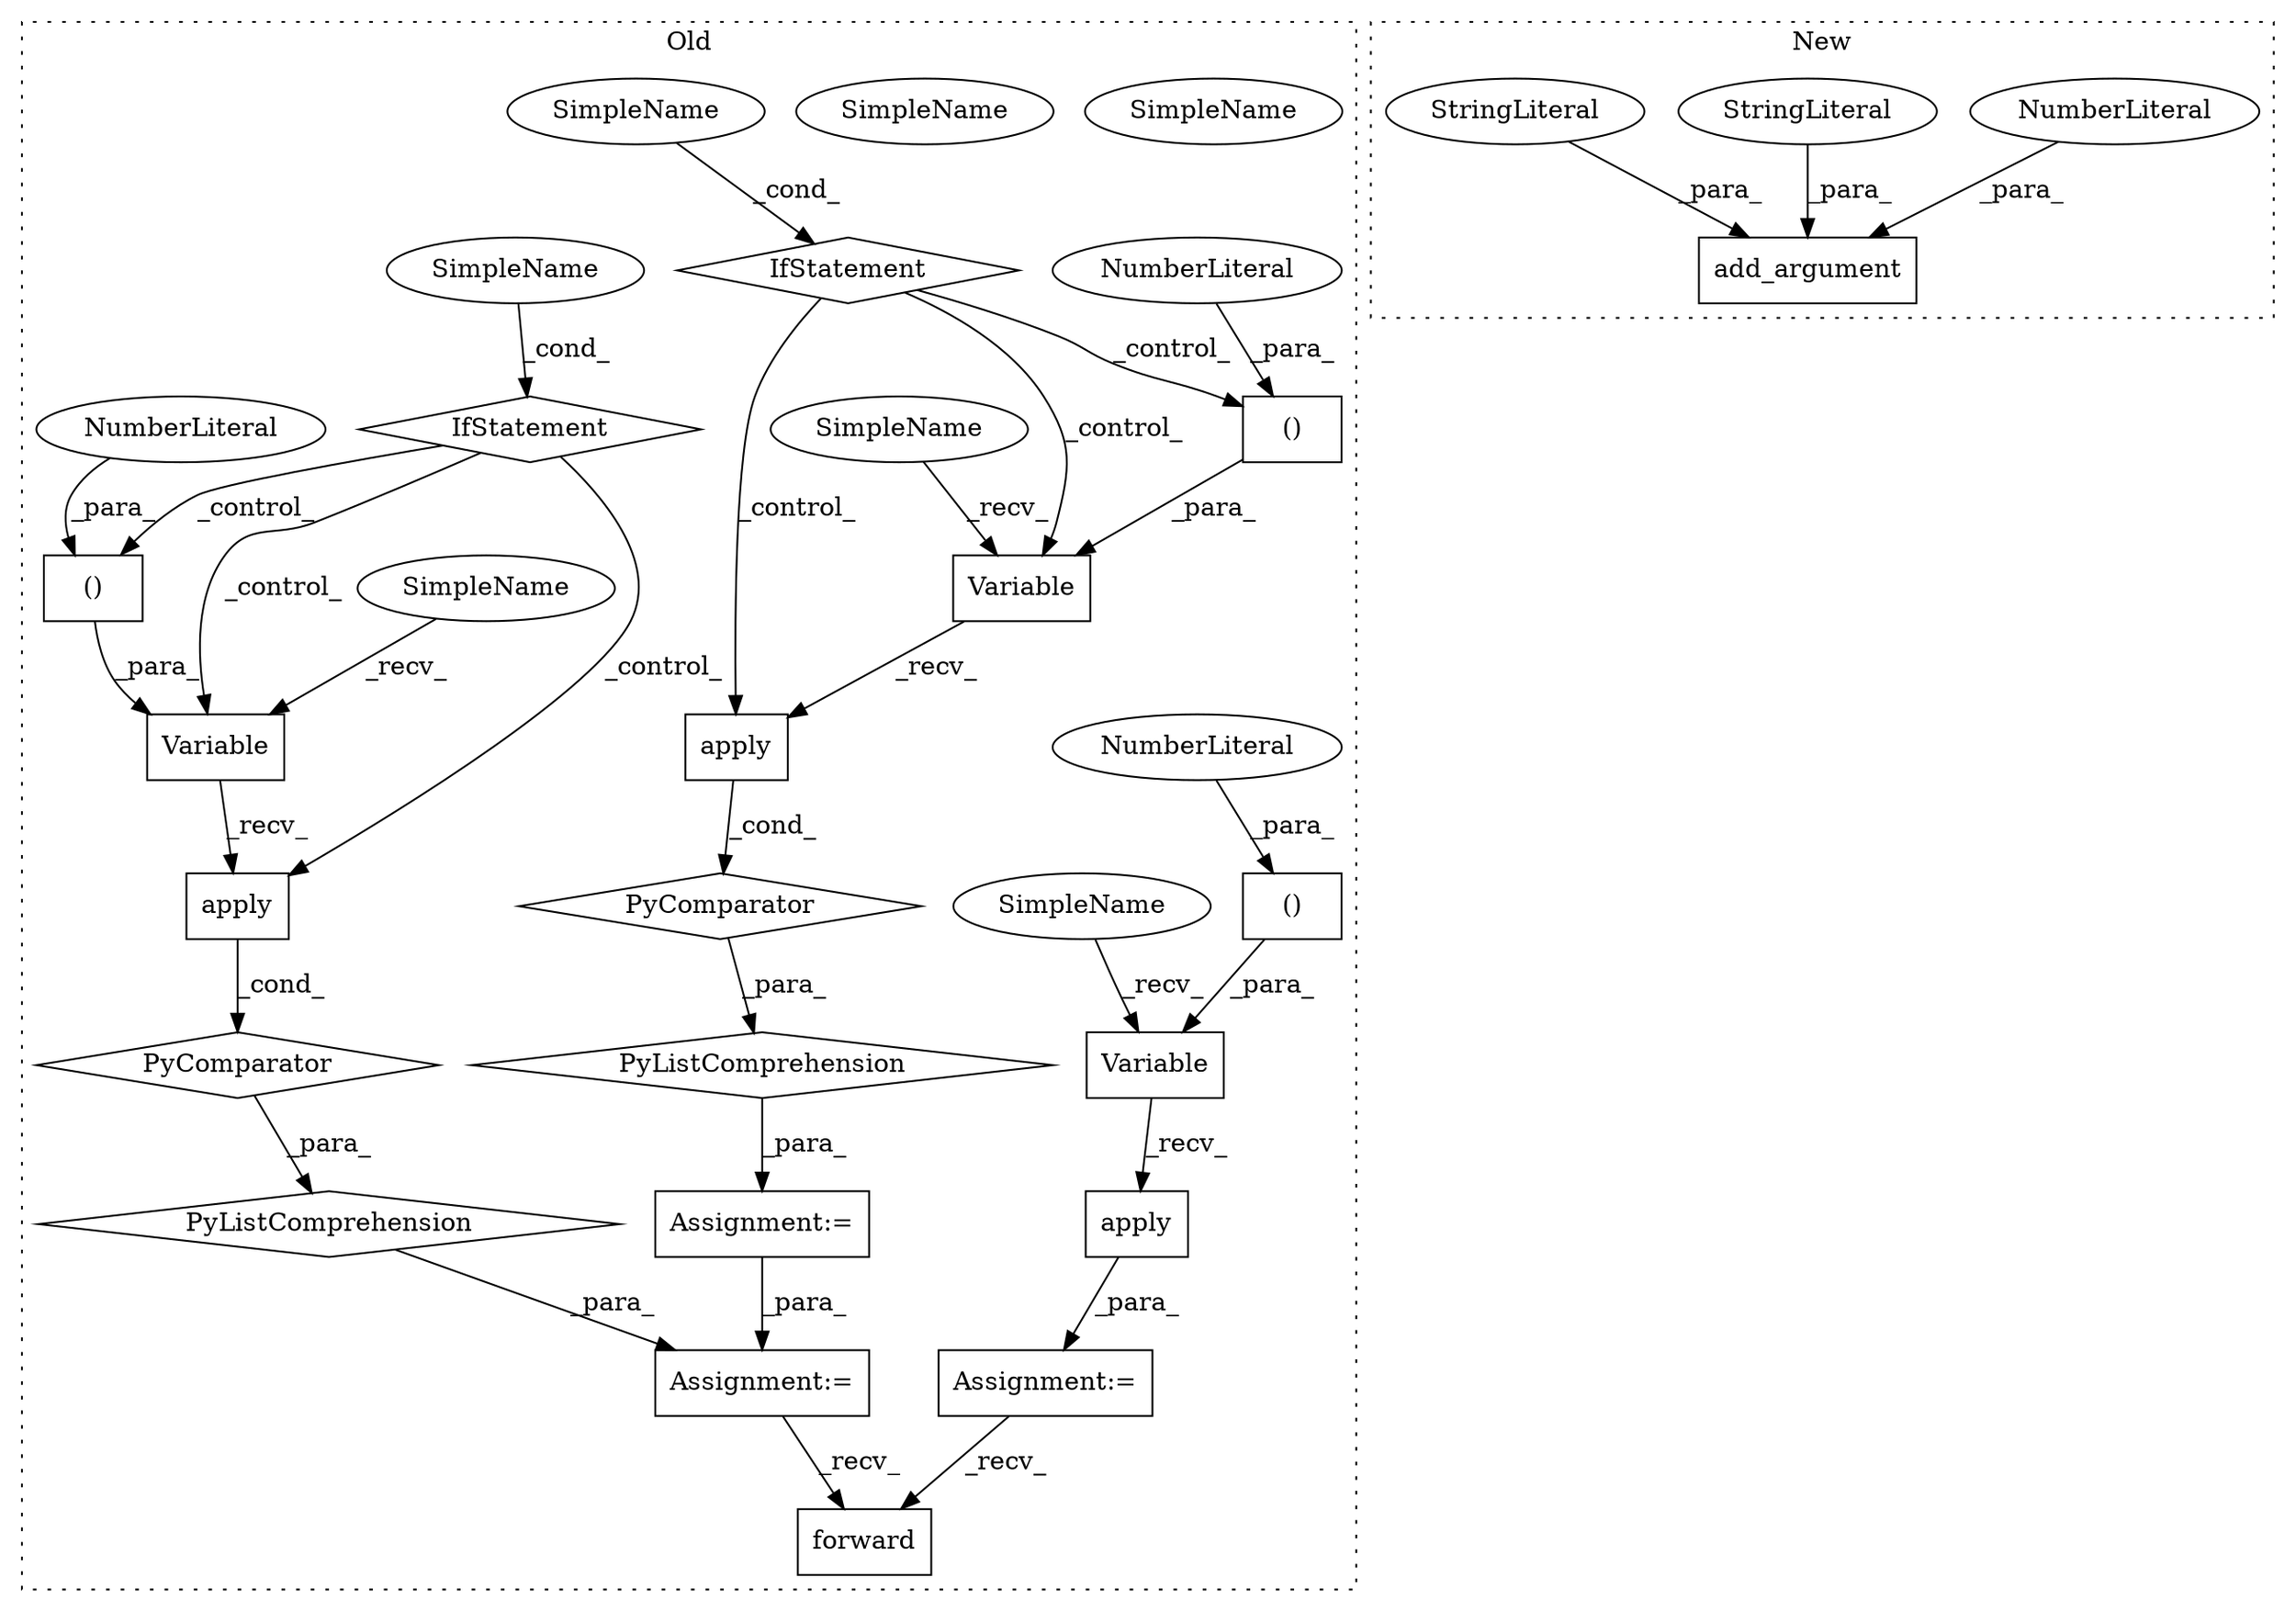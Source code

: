 digraph G {
subgraph cluster0 {
1 [label="apply" a="32" s="5493,5501" l="6,1" shape="box"];
3 [label="()" a="106" s="5464" l="26" shape="box"];
4 [label="PyComparator" a="113" s="5566" l="50" shape="diamond"];
5 [label="NumberLiteral" a="34" s="5487" l="3" shape="ellipse"];
7 [label="Variable" a="32" s="5448,5490" l="16,2" shape="box"];
8 [label="forward" a="32" s="6038" l="9" shape="box"];
9 [label="()" a="106" s="5690" l="26" shape="box"];
10 [label="NumberLiteral" a="34" s="5713" l="3" shape="ellipse"];
11 [label="()" a="106" s="5266" l="26" shape="box"];
12 [label="NumberLiteral" a="34" s="5289" l="3" shape="ellipse"];
13 [label="Variable" a="32" s="5250,5292" l="16,2" shape="box"];
14 [label="apply" a="32" s="5719,5726" l="6,1" shape="box"];
15 [label="PyComparator" a="113" s="5367" l="37" shape="diamond"];
16 [label="Variable" a="32" s="5674,5716" l="16,2" shape="box"];
17 [label="apply" a="32" s="5295,5302" l="6,1" shape="box"];
18 [label="IfStatement" a="25" s="5367" l="37" shape="diamond"];
19 [label="SimpleName" a="42" s="5611" l="5" shape="ellipse"];
20 [label="IfStatement" a="25" s="5566" l="50" shape="diamond"];
21 [label="SimpleName" a="42" s="5399" l="5" shape="ellipse"];
22 [label="PyListComprehension" a="109" s="5243" l="169" shape="diamond"];
25 [label="Assignment:=" a="7" s="5666" l="1" shape="box"];
26 [label="Assignment:=" a="7" s="5426" l="15" shape="box"];
27 [label="PyListComprehension" a="109" s="5441" l="183" shape="diamond"];
28 [label="Assignment:=" a="7" s="5229" l="14" shape="box"];
29 [label="SimpleName" a="42" s="5441" l="6" shape="ellipse"];
30 [label="SimpleName" a="42" s="5243" l="6" shape="ellipse"];
31 [label="SimpleName" a="42" s="5667" l="6" shape="ellipse"];
32 [label="SimpleName" a="42" s="5611" l="5" shape="ellipse"];
33 [label="SimpleName" a="42" s="5399" l="5" shape="ellipse"];
label = "Old";
style="dotted";
}
subgraph cluster1 {
2 [label="add_argument" a="32" s="4195,4260" l="13,1" shape="box"];
6 [label="NumberLiteral" a="34" s="4227" l="1" shape="ellipse"];
23 [label="StringLiteral" a="45" s="4208" l="14" shape="ellipse"];
24 [label="StringLiteral" a="45" s="4229" l="31" shape="ellipse"];
label = "New";
style="dotted";
}
1 -> 4 [label="_cond_"];
3 -> 7 [label="_para_"];
4 -> 27 [label="_para_"];
5 -> 3 [label="_para_"];
6 -> 2 [label="_para_"];
7 -> 1 [label="_recv_"];
9 -> 16 [label="_para_"];
10 -> 9 [label="_para_"];
11 -> 13 [label="_para_"];
12 -> 11 [label="_para_"];
13 -> 17 [label="_recv_"];
14 -> 25 [label="_para_"];
15 -> 22 [label="_para_"];
16 -> 14 [label="_recv_"];
17 -> 15 [label="_cond_"];
18 -> 11 [label="_control_"];
18 -> 17 [label="_control_"];
18 -> 13 [label="_control_"];
20 -> 1 [label="_control_"];
20 -> 3 [label="_control_"];
20 -> 7 [label="_control_"];
22 -> 28 [label="_para_"];
23 -> 2 [label="_para_"];
24 -> 2 [label="_para_"];
25 -> 8 [label="_recv_"];
26 -> 8 [label="_recv_"];
27 -> 26 [label="_para_"];
28 -> 26 [label="_para_"];
29 -> 7 [label="_recv_"];
30 -> 13 [label="_recv_"];
31 -> 16 [label="_recv_"];
32 -> 20 [label="_cond_"];
33 -> 18 [label="_cond_"];
}